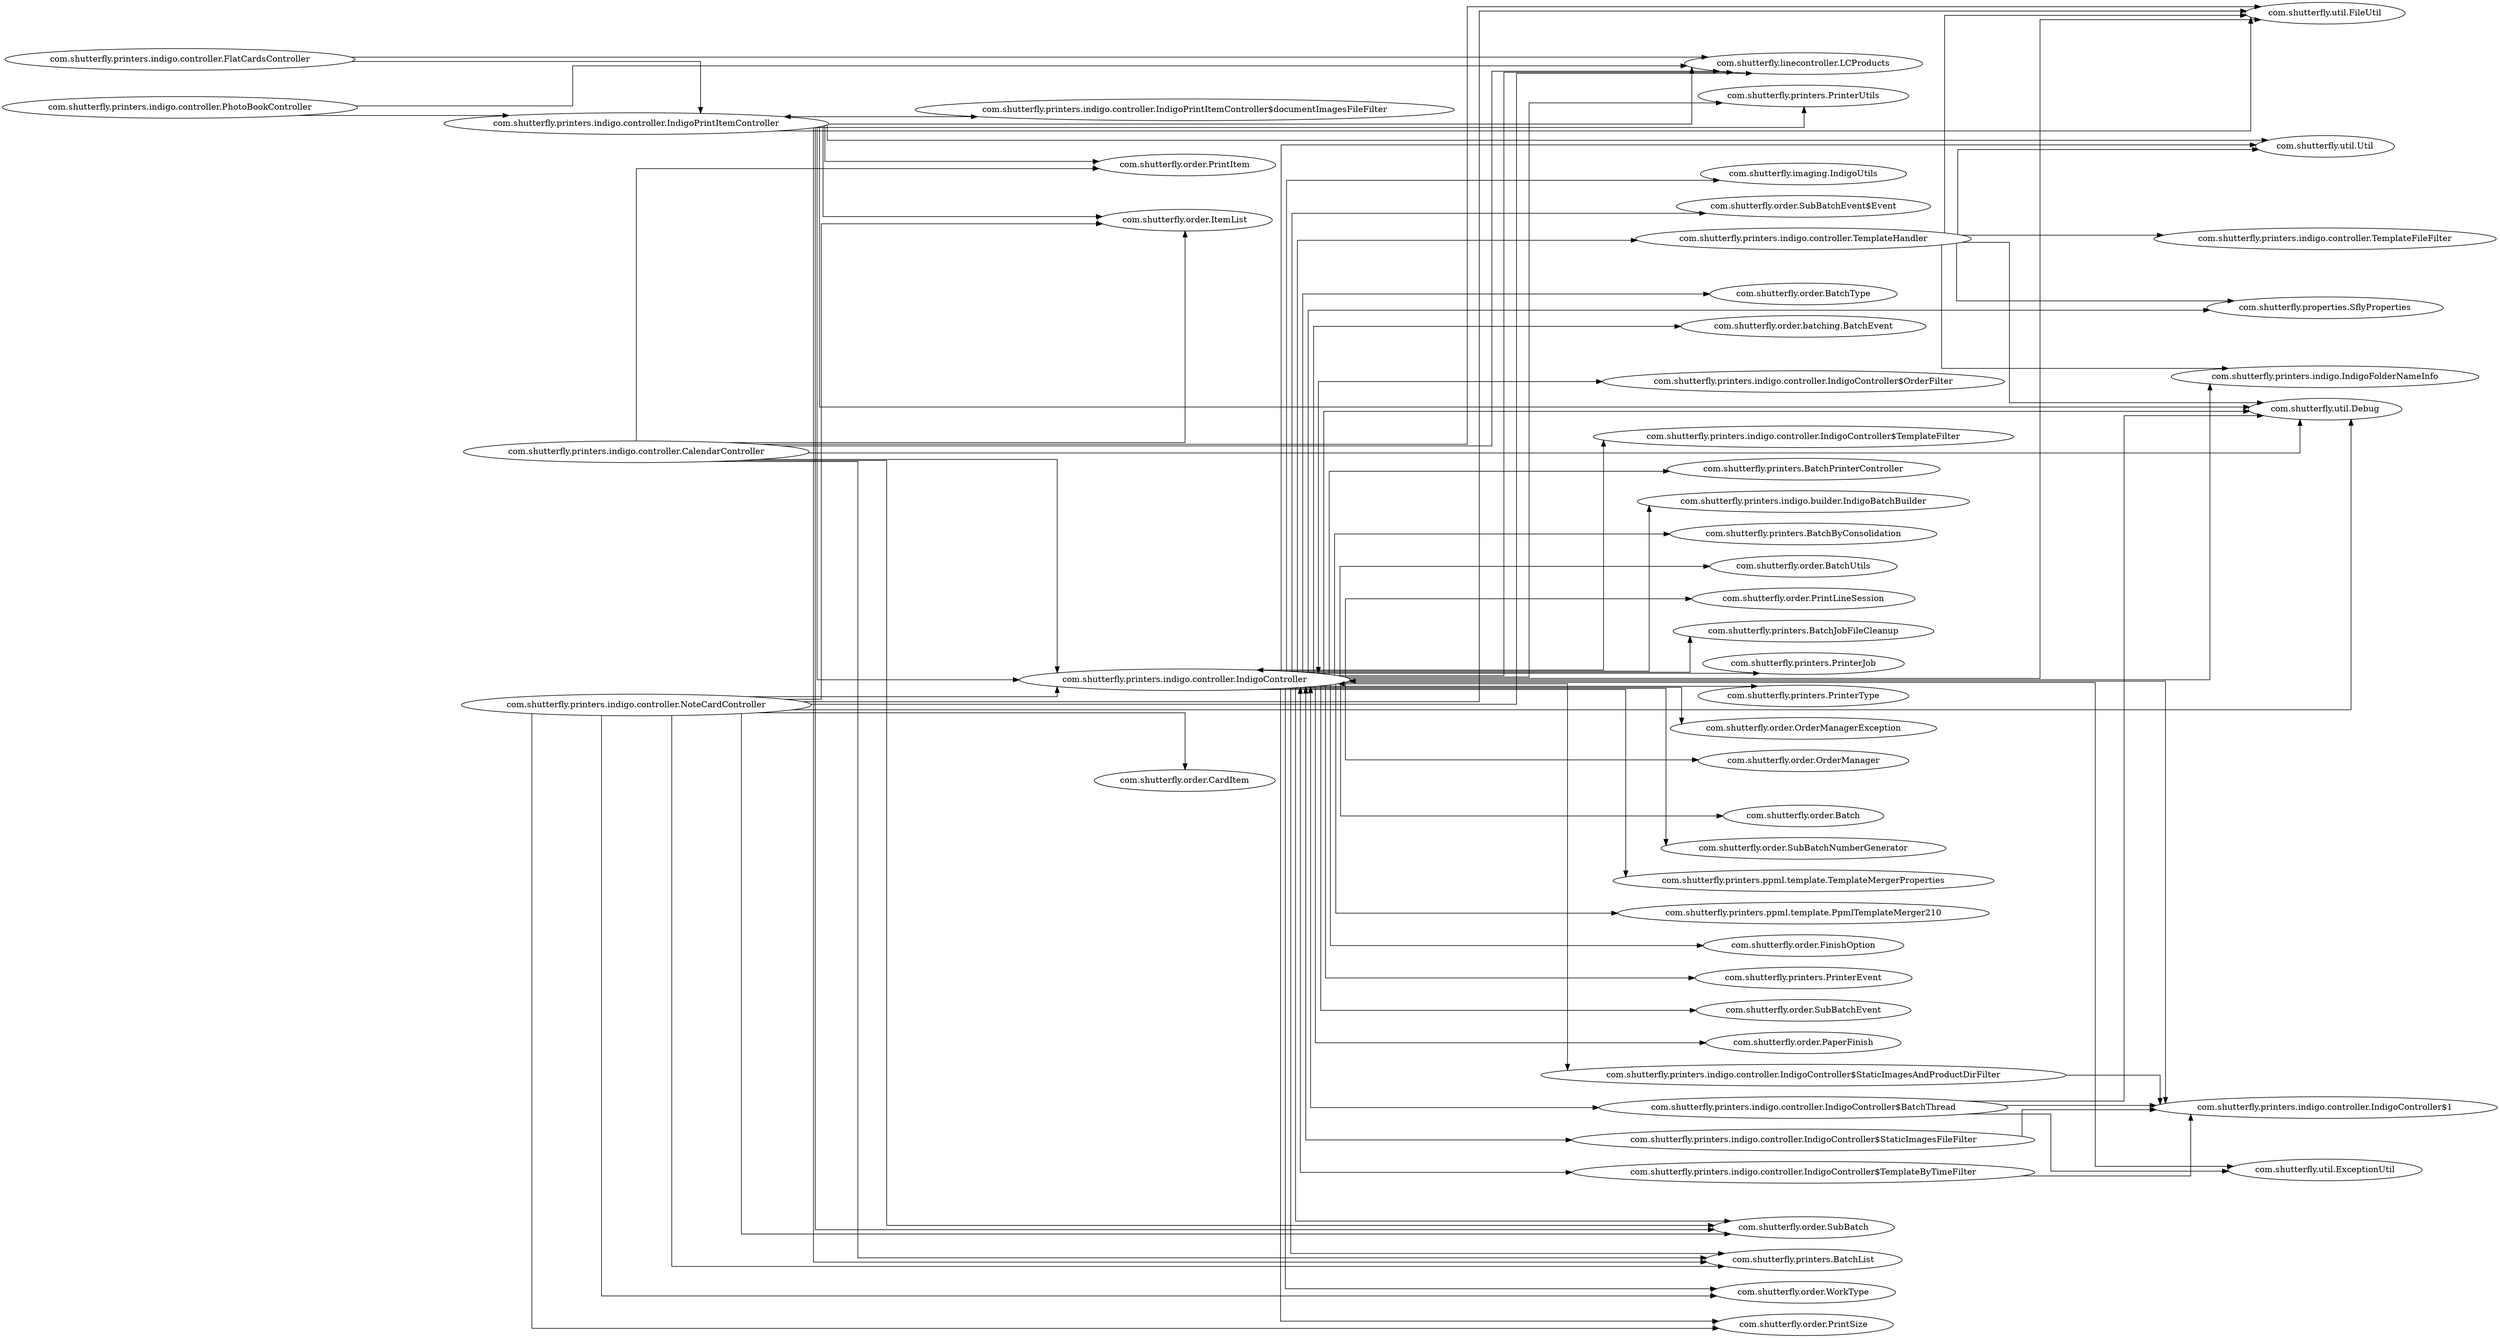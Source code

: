 digraph dependencyGraph {
 concentrate=true;
 rankdir="LR"; 
ranksep="2.0";
"com.shutterfly.printers.indigo.controller.CalendarController"; 
"com.shutterfly.printers.indigo.controller.CalendarController"->"com.shutterfly.printers.indigo.controller.IndigoController";
"com.shutterfly.printers.indigo.controller.CalendarController"->"com.shutterfly.linecontroller.LCProducts";
"com.shutterfly.printers.indigo.controller.CalendarController"->"com.shutterfly.order.SubBatch";
"com.shutterfly.printers.indigo.controller.CalendarController"->"com.shutterfly.order.PrintItem";
"com.shutterfly.printers.indigo.controller.CalendarController"->"com.shutterfly.printers.BatchList";
"com.shutterfly.printers.indigo.controller.CalendarController"->"com.shutterfly.util.Debug";
"com.shutterfly.printers.indigo.controller.CalendarController"->"com.shutterfly.order.ItemList";
"com.shutterfly.printers.indigo.controller.CalendarController"->"com.shutterfly.util.FileUtil";
"com.shutterfly.printers.indigo.controller.FlatCardsController"; 
"com.shutterfly.printers.indigo.controller.FlatCardsController"->"com.shutterfly.printers.indigo.controller.IndigoPrintItemController";
"com.shutterfly.printers.indigo.controller.FlatCardsController"->"com.shutterfly.linecontroller.LCProducts";
"com.shutterfly.printers.indigo.controller.IndigoController$1"; 
"com.shutterfly.printers.indigo.controller.IndigoController$1"->"com.shutterfly.printers.indigo.controller.IndigoController";
"com.shutterfly.printers.indigo.controller.IndigoController$BatchThread"; 
"com.shutterfly.printers.indigo.controller.IndigoController$BatchThread"->"com.shutterfly.printers.indigo.controller.IndigoController";
"com.shutterfly.printers.indigo.controller.IndigoController$BatchThread"->"com.shutterfly.printers.indigo.controller.IndigoController$1";
"com.shutterfly.printers.indigo.controller.IndigoController$BatchThread"->"com.shutterfly.util.ExceptionUtil";
"com.shutterfly.printers.indigo.controller.IndigoController$BatchThread"->"com.shutterfly.util.Debug";
"com.shutterfly.printers.indigo.controller.IndigoController$OrderFilter"; 
"com.shutterfly.printers.indigo.controller.IndigoController$OrderFilter"->"com.shutterfly.printers.indigo.controller.IndigoController";
"com.shutterfly.printers.indigo.controller.IndigoController$StaticImagesAndProductDirFilter"; 
"com.shutterfly.printers.indigo.controller.IndigoController$StaticImagesAndProductDirFilter"->"com.shutterfly.printers.indigo.controller.IndigoController";
"com.shutterfly.printers.indigo.controller.IndigoController$StaticImagesAndProductDirFilter"->"com.shutterfly.printers.indigo.controller.IndigoController$1";
"com.shutterfly.printers.indigo.controller.IndigoController$StaticImagesFileFilter"; 
"com.shutterfly.printers.indigo.controller.IndigoController$StaticImagesFileFilter"->"com.shutterfly.printers.indigo.controller.IndigoController";
"com.shutterfly.printers.indigo.controller.IndigoController$StaticImagesFileFilter"->"com.shutterfly.printers.indigo.controller.IndigoController$1";
"com.shutterfly.printers.indigo.controller.IndigoController$TemplateByTimeFilter"; 
"com.shutterfly.printers.indigo.controller.IndigoController$TemplateByTimeFilter"->"com.shutterfly.printers.indigo.controller.IndigoController";
"com.shutterfly.printers.indigo.controller.IndigoController$TemplateByTimeFilter"->"com.shutterfly.printers.indigo.controller.IndigoController$1";
"com.shutterfly.printers.indigo.controller.IndigoController$TemplateFilter"; 
"com.shutterfly.printers.indigo.controller.IndigoController$TemplateFilter"->"com.shutterfly.printers.indigo.controller.IndigoController";
"com.shutterfly.printers.indigo.controller.IndigoController"; 
"com.shutterfly.printers.indigo.controller.IndigoController"->"com.shutterfly.printers.BatchPrinterController";
"com.shutterfly.printers.indigo.controller.IndigoController"->"com.shutterfly.order.SubBatch";
"com.shutterfly.printers.indigo.controller.IndigoController"->"com.shutterfly.printers.indigo.controller.IndigoController$BatchThread";
"com.shutterfly.printers.indigo.controller.IndigoController"->"com.shutterfly.printers.indigo.builder.IndigoBatchBuilder";
"com.shutterfly.printers.indigo.controller.IndigoController"->"com.shutterfly.printers.indigo.controller.TemplateHandler";
"com.shutterfly.printers.indigo.controller.IndigoController"->"com.shutterfly.properties.SflyProperties";
"com.shutterfly.printers.indigo.controller.IndigoController"->"com.shutterfly.printers.BatchByConsolidation";
"com.shutterfly.printers.indigo.controller.IndigoController"->"com.shutterfly.order.BatchUtils";
"com.shutterfly.printers.indigo.controller.IndigoController"->"com.shutterfly.linecontroller.LCProducts";
"com.shutterfly.printers.indigo.controller.IndigoController"->"com.shutterfly.order.PrintLineSession";
"com.shutterfly.printers.indigo.controller.IndigoController"->"com.shutterfly.printers.BatchJobFileCleanup";
"com.shutterfly.printers.indigo.controller.IndigoController"->"com.shutterfly.printers.PrinterJob";
"com.shutterfly.printers.indigo.controller.IndigoController"->"com.shutterfly.printers.PrinterType";
"com.shutterfly.printers.indigo.controller.IndigoController"->"com.shutterfly.printers.PrinterUtils";
"com.shutterfly.printers.indigo.controller.IndigoController"->"com.shutterfly.order.OrderManagerException";
"com.shutterfly.printers.indigo.controller.IndigoController"->"com.shutterfly.order.OrderManager";
"com.shutterfly.printers.indigo.controller.IndigoController"->"com.shutterfly.order.Batch";
"com.shutterfly.printers.indigo.controller.IndigoController"->"com.shutterfly.order.SubBatchNumberGenerator";
"com.shutterfly.printers.indigo.controller.IndigoController"->"com.shutterfly.printers.ppml.template.TemplateMergerProperties";
"com.shutterfly.printers.indigo.controller.IndigoController"->"com.shutterfly.printers.ppml.template.PpmlTemplateMerger210";
"com.shutterfly.printers.indigo.controller.IndigoController"->"com.shutterfly.order.WorkType";
"com.shutterfly.printers.indigo.controller.IndigoController"->"com.shutterfly.order.FinishOption";
"com.shutterfly.printers.indigo.controller.IndigoController"->"com.shutterfly.printers.indigo.controller.IndigoController$TemplateByTimeFilter";
"com.shutterfly.printers.indigo.controller.IndigoController"->"com.shutterfly.printers.indigo.controller.IndigoController$StaticImagesFileFilter";
"com.shutterfly.printers.indigo.controller.IndigoController"->"com.shutterfly.printers.indigo.controller.IndigoController$StaticImagesAndProductDirFilter";
"com.shutterfly.printers.indigo.controller.IndigoController"->"com.shutterfly.printers.PrinterEvent";
"com.shutterfly.printers.indigo.controller.IndigoController"->"com.shutterfly.order.SubBatchEvent";
"com.shutterfly.printers.indigo.controller.IndigoController"->"com.shutterfly.printers.indigo.controller.IndigoController$1";
"com.shutterfly.printers.indigo.controller.IndigoController"->"com.shutterfly.printers.indigo.controller.IndigoController$TemplateFilter";
"com.shutterfly.printers.indigo.controller.IndigoController"->"com.shutterfly.printers.indigo.controller.IndigoController$OrderFilter";
"com.shutterfly.printers.indigo.controller.IndigoController"->"com.shutterfly.util.Debug";
"com.shutterfly.printers.indigo.controller.IndigoController"->"com.shutterfly.util.Util";
"com.shutterfly.printers.indigo.controller.IndigoController"->"com.shutterfly.util.FileUtil";
"com.shutterfly.printers.indigo.controller.IndigoController"->"com.shutterfly.order.PrintSize";
"com.shutterfly.printers.indigo.controller.IndigoController"->"com.shutterfly.order.PaperFinish";
"com.shutterfly.printers.indigo.controller.IndigoController"->"com.shutterfly.printers.indigo.IndigoFolderNameInfo";
"com.shutterfly.printers.indigo.controller.IndigoController"->"com.shutterfly.imaging.IndigoUtils";
"com.shutterfly.printers.indigo.controller.IndigoController"->"com.shutterfly.order.SubBatchEvent$Event";
"com.shutterfly.printers.indigo.controller.IndigoController"->"com.shutterfly.printers.BatchList";
"com.shutterfly.printers.indigo.controller.IndigoController"->"com.shutterfly.order.BatchType";
"com.shutterfly.printers.indigo.controller.IndigoController"->"com.shutterfly.order.batching.BatchEvent";
"com.shutterfly.printers.indigo.controller.IndigoController"->"com.shutterfly.util.ExceptionUtil";
"com.shutterfly.printers.indigo.controller.IndigoPrintItemController$documentImagesFileFilter"; 
"com.shutterfly.printers.indigo.controller.IndigoPrintItemController$documentImagesFileFilter"->"com.shutterfly.printers.indigo.controller.IndigoPrintItemController";
"com.shutterfly.printers.indigo.controller.IndigoPrintItemController"; 
"com.shutterfly.printers.indigo.controller.IndigoPrintItemController"->"com.shutterfly.printers.indigo.controller.IndigoController";
"com.shutterfly.printers.indigo.controller.IndigoPrintItemController"->"com.shutterfly.linecontroller.LCProducts";
"com.shutterfly.printers.indigo.controller.IndigoPrintItemController"->"com.shutterfly.order.SubBatch";
"com.shutterfly.printers.indigo.controller.IndigoPrintItemController"->"com.shutterfly.order.PrintItem";
"com.shutterfly.printers.indigo.controller.IndigoPrintItemController"->"com.shutterfly.order.ItemList";
"com.shutterfly.printers.indigo.controller.IndigoPrintItemController"->"com.shutterfly.printers.indigo.controller.IndigoPrintItemController$documentImagesFileFilter";
"com.shutterfly.printers.indigo.controller.IndigoPrintItemController"->"com.shutterfly.util.Debug";
"com.shutterfly.printers.indigo.controller.IndigoPrintItemController"->"com.shutterfly.printers.BatchList";
"com.shutterfly.printers.indigo.controller.IndigoPrintItemController"->"com.shutterfly.printers.PrinterUtils";
"com.shutterfly.printers.indigo.controller.IndigoPrintItemController"->"com.shutterfly.util.Util";
"com.shutterfly.printers.indigo.controller.IndigoPrintItemController"->"com.shutterfly.util.FileUtil";
"com.shutterfly.printers.indigo.controller.NoteCardController"; 
"com.shutterfly.printers.indigo.controller.NoteCardController"->"com.shutterfly.printers.indigo.controller.IndigoController";
"com.shutterfly.printers.indigo.controller.NoteCardController"->"com.shutterfly.linecontroller.LCProducts";
"com.shutterfly.printers.indigo.controller.NoteCardController"->"com.shutterfly.order.SubBatch";
"com.shutterfly.printers.indigo.controller.NoteCardController"->"com.shutterfly.order.CardItem";
"com.shutterfly.printers.indigo.controller.NoteCardController"->"com.shutterfly.printers.BatchList";
"com.shutterfly.printers.indigo.controller.NoteCardController"->"com.shutterfly.order.PrintSize";
"com.shutterfly.printers.indigo.controller.NoteCardController"->"com.shutterfly.util.Debug";
"com.shutterfly.printers.indigo.controller.NoteCardController"->"com.shutterfly.order.ItemList";
"com.shutterfly.printers.indigo.controller.NoteCardController"->"com.shutterfly.util.FileUtil";
"com.shutterfly.printers.indigo.controller.NoteCardController"->"com.shutterfly.order.WorkType";
"com.shutterfly.printers.indigo.controller.PhotoBookController"; 
"com.shutterfly.printers.indigo.controller.PhotoBookController"->"com.shutterfly.printers.indigo.controller.IndigoPrintItemController";
"com.shutterfly.printers.indigo.controller.PhotoBookController"->"com.shutterfly.linecontroller.LCProducts";
"com.shutterfly.printers.indigo.controller.TemplateFileFilter"; 
"com.shutterfly.printers.indigo.controller.TemplateHandler"; 
"com.shutterfly.printers.indigo.controller.TemplateHandler"->"com.shutterfly.properties.SflyProperties";
"com.shutterfly.printers.indigo.controller.TemplateHandler"->"com.shutterfly.printers.indigo.controller.TemplateFileFilter";
"com.shutterfly.printers.indigo.controller.TemplateHandler"->"com.shutterfly.util.Debug";
"com.shutterfly.printers.indigo.controller.TemplateHandler"->"com.shutterfly.util.FileUtil";
"com.shutterfly.printers.indigo.controller.TemplateHandler"->"com.shutterfly.util.Util";
"com.shutterfly.printers.indigo.controller.TemplateHandler"->"com.shutterfly.printers.indigo.IndigoFolderNameInfo";
splines="ortho";
}